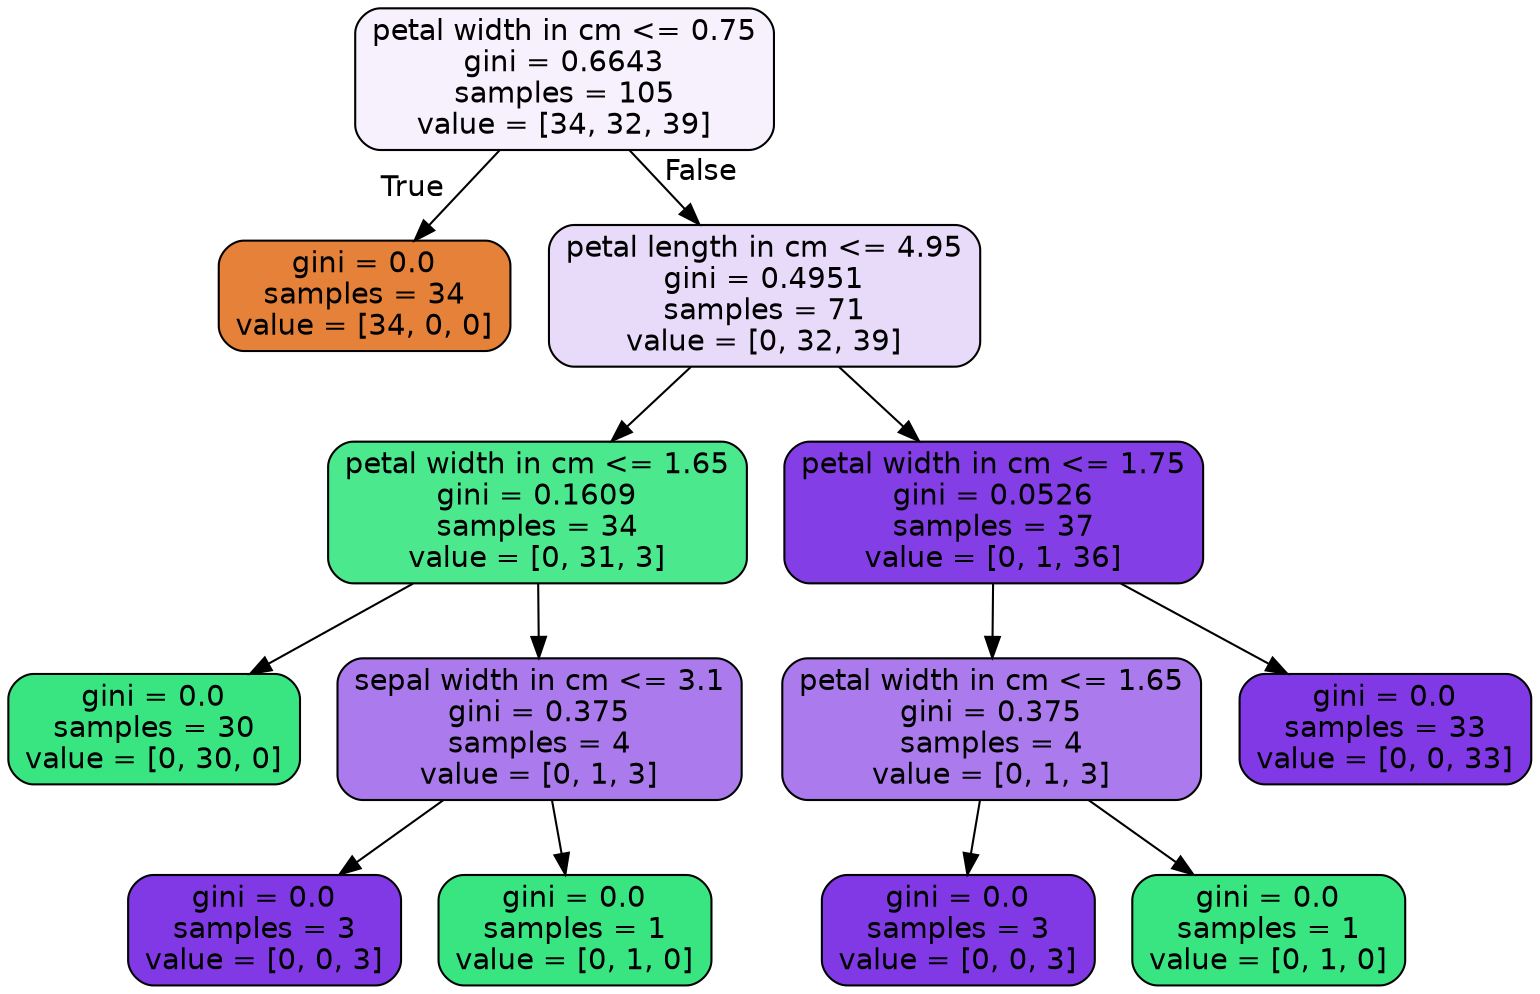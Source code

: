 digraph Tree {
node [shape=box, style="filled, rounded", color="black", fontname=helvetica] ;
edge [fontname=helvetica] ;
0 [label="petal width in cm <= 0.75\ngini = 0.6643\nsamples = 105\nvalue = [34, 32, 39]", fillcolor="#8139e512"] ;
1 [label="gini = 0.0\nsamples = 34\nvalue = [34, 0, 0]", fillcolor="#e58139ff"] ;
0 -> 1 [labeldistance=2.5, labelangle=45, headlabel="True"] ;
2 [label="petal length in cm <= 4.95\ngini = 0.4951\nsamples = 71\nvalue = [0, 32, 39]", fillcolor="#8139e52e"] ;
0 -> 2 [labeldistance=2.5, labelangle=-45, headlabel="False"] ;
3 [label="petal width in cm <= 1.65\ngini = 0.1609\nsamples = 34\nvalue = [0, 31, 3]", fillcolor="#39e581e6"] ;
2 -> 3 ;
4 [label="gini = 0.0\nsamples = 30\nvalue = [0, 30, 0]", fillcolor="#39e581ff"] ;
3 -> 4 ;
5 [label="sepal width in cm <= 3.1\ngini = 0.375\nsamples = 4\nvalue = [0, 1, 3]", fillcolor="#8139e5aa"] ;
3 -> 5 ;
6 [label="gini = 0.0\nsamples = 3\nvalue = [0, 0, 3]", fillcolor="#8139e5ff"] ;
5 -> 6 ;
7 [label="gini = 0.0\nsamples = 1\nvalue = [0, 1, 0]", fillcolor="#39e581ff"] ;
5 -> 7 ;
8 [label="petal width in cm <= 1.75\ngini = 0.0526\nsamples = 37\nvalue = [0, 1, 36]", fillcolor="#8139e5f8"] ;
2 -> 8 ;
9 [label="petal width in cm <= 1.65\ngini = 0.375\nsamples = 4\nvalue = [0, 1, 3]", fillcolor="#8139e5aa"] ;
8 -> 9 ;
10 [label="gini = 0.0\nsamples = 3\nvalue = [0, 0, 3]", fillcolor="#8139e5ff"] ;
9 -> 10 ;
11 [label="gini = 0.0\nsamples = 1\nvalue = [0, 1, 0]", fillcolor="#39e581ff"] ;
9 -> 11 ;
12 [label="gini = 0.0\nsamples = 33\nvalue = [0, 0, 33]", fillcolor="#8139e5ff"] ;
8 -> 12 ;
}